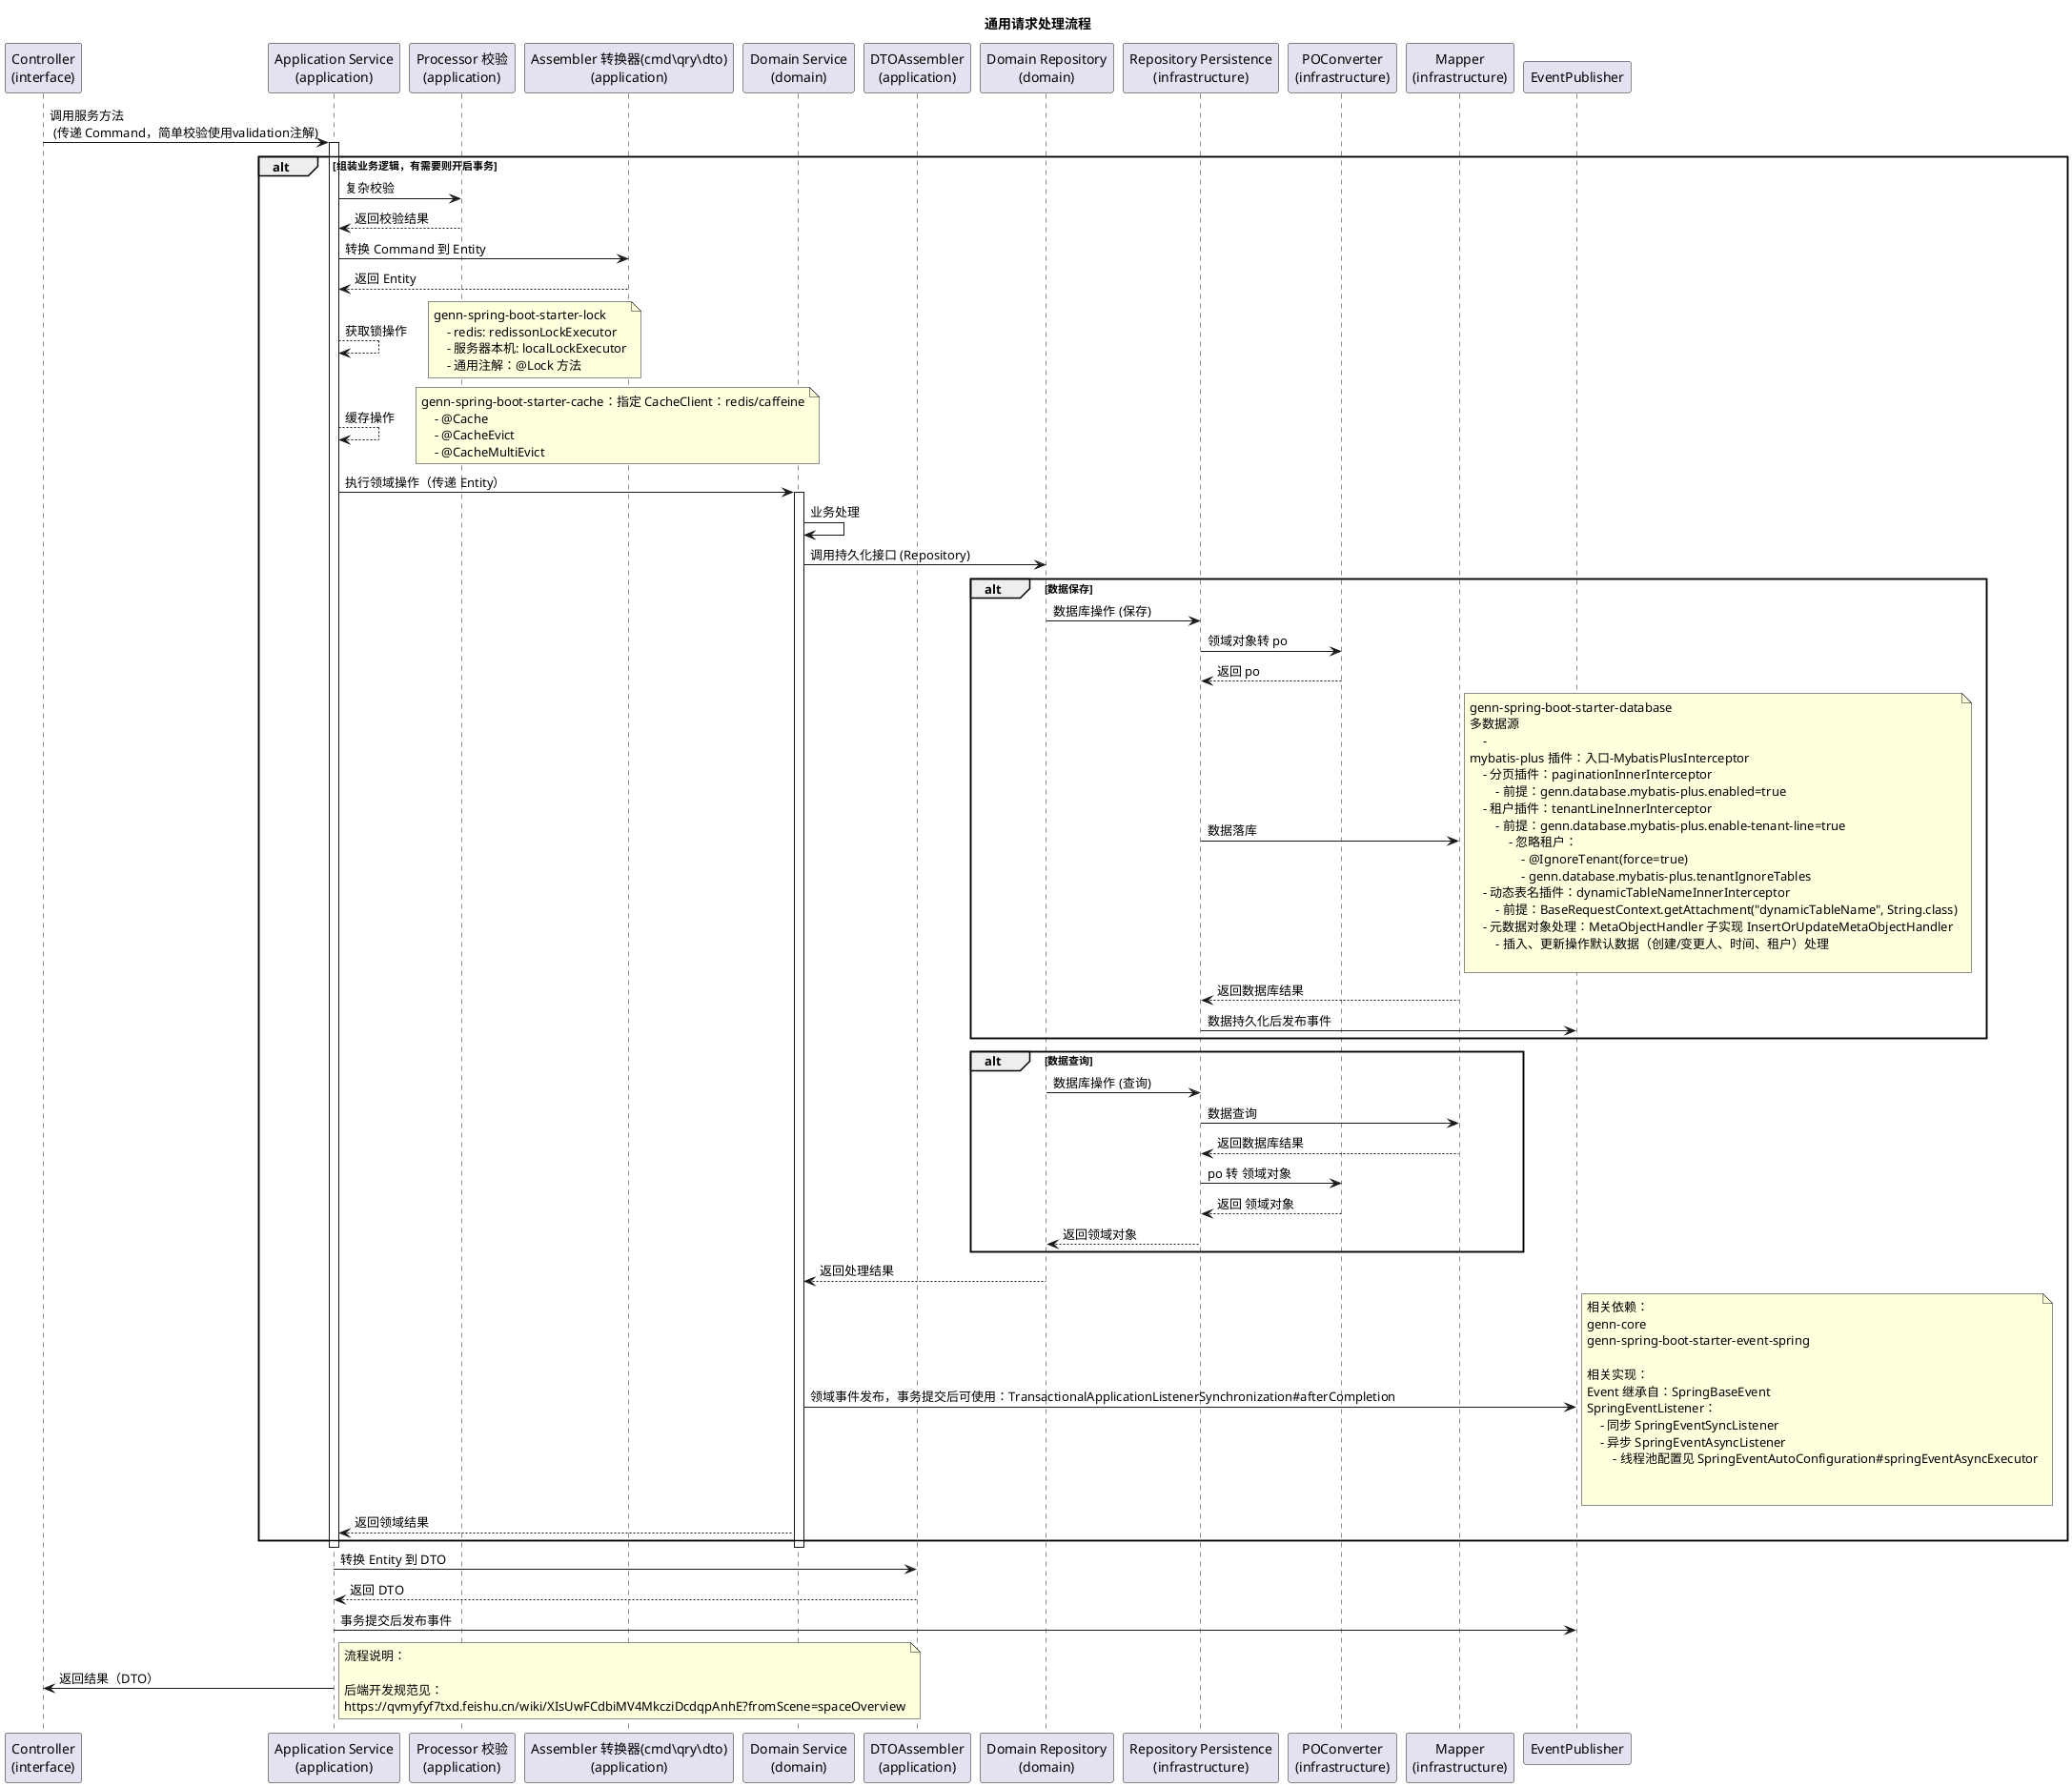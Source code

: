 @startuml
participant "Controller\n(interface)" as API
participant "Application Service\n(application)" as AppService
participant "Processor 校验\n(application)" as processor
participant "Assembler 转换器(cmd\qry\dto)\n(application)" as CommandAssembler
participant "Domain Service\n(domain)" as DomainService
participant "DTOAssembler\n(application)" as DTOAssembler
participant "Domain Repository\n(domain)" as DomainRepository
participant "Repository Persistence\n(infrastructure)" as Persistence
participant "POConverter\n(infrastructure)" as poCon
participant "Mapper\n(infrastructure)" as poMapper

participant "EventPublisher" as EventPublisher

title 通用请求处理流程

API -> AppService : 调用服务方法 \n (传递 Command，简单校验使用validation注解)
activate AppService
alt 组装业务逻辑，有需要则开启事务
    AppService -> processor : 复杂校验
    processor --> AppService : 返回校验结果
    AppService -> CommandAssembler : 转换 Command 到 Entity
    CommandAssembler --> AppService : 返回 Entity

    AppService-->AppService:获取锁操作
    note right
        genn-spring-boot-starter-lock
            - redis: redissonLockExecutor
            - 服务器本机: localLockExecutor
            - 通用注解：@Lock 方法
    end note

    AppService-->AppService:缓存操作
    note right
        genn-spring-boot-starter-cache：指定 CacheClient：redis/caffeine
            - @Cache
            - @CacheEvict
            - @CacheMultiEvict
    end note


    AppService -> DomainService : 执行领域操作（传递 Entity）

    activate DomainService
    DomainService->DomainService: 业务处理
    DomainService -> DomainRepository : 调用持久化接口 (Repository)

    alt 数据保存
        DomainRepository -> Persistence : 数据库操作 (保存)
        Persistence -> poCon: 领域对象转 po
        poCon --> Persistence: 返回 po
        Persistence -> poMapper: 数据落库
        note right
            genn-spring-boot-starter-database
            多数据源
                -
            mybatis-plus 插件：入口-MybatisPlusInterceptor
                - 分页插件：paginationInnerInterceptor
                    - 前提：genn.database.mybatis-plus.enabled=true
                - 租户插件：tenantLineInnerInterceptor
                    - 前提：genn.database.mybatis-plus.enable-tenant-line=true
                        - 忽略租户：
                            - @IgnoreTenant(force=true)
                            - genn.database.mybatis-plus.tenantIgnoreTables
                - 动态表名插件：dynamicTableNameInnerInterceptor
                    - 前提：BaseRequestContext.getAttachment("dynamicTableName", String.class)
                - 元数据对象处理：MetaObjectHandler 子实现 InsertOrUpdateMetaObjectHandler
                    - 插入、更新操作默认数据（创建/变更人、时间、租户）处理

        end note
        poMapper --> Persistence : 返回数据库结果
        Persistence -> EventPublisher: 数据持久化后发布事件
    end

    alt 数据查询
        DomainRepository -> Persistence : 数据库操作 (查询)
        Persistence -> poMapper: 数据查询
        poMapper --> Persistence : 返回数据库结果
        Persistence -> poCon: po 转 领域对象
        poCon --> Persistence: 返回 领域对象
        Persistence --> DomainRepository: 返回领域对象
    end
    DomainRepository-->DomainService: 返回处理结果
    DomainService -> EventPublisher: 领域事件发布，事务提交后可使用：TransactionalApplicationListenerSynchronization#afterCompletion

    note right
    相关依赖：
    genn-core
    genn-spring-boot-starter-event-spring

    相关实现：
    Event 继承自：SpringBaseEvent
    SpringEventListener：
        - 同步 SpringEventSyncListener
        - 异步 SpringEventAsyncListener
            - 线程池配置见 SpringEventAutoConfiguration#springEventAsyncExecutor


    end note




DomainService --> AppService : 返回领域结果

end
deactivate DomainService
deactivate AppService
AppService -> DTOAssembler : 转换 Entity 到 DTO
DTOAssembler --> AppService : 返回 DTO
AppService -> EventPublisher: 事务提交后发布事件

AppService -> API : 返回结果（DTO）

note right
流程说明：

后端开发规范见：
https://qvmyfyf7txd.feishu.cn/wiki/XIsUwFCdbiMV4MkcziDcdqpAnhE?fromScene=spaceOverview
end note

@enduml
